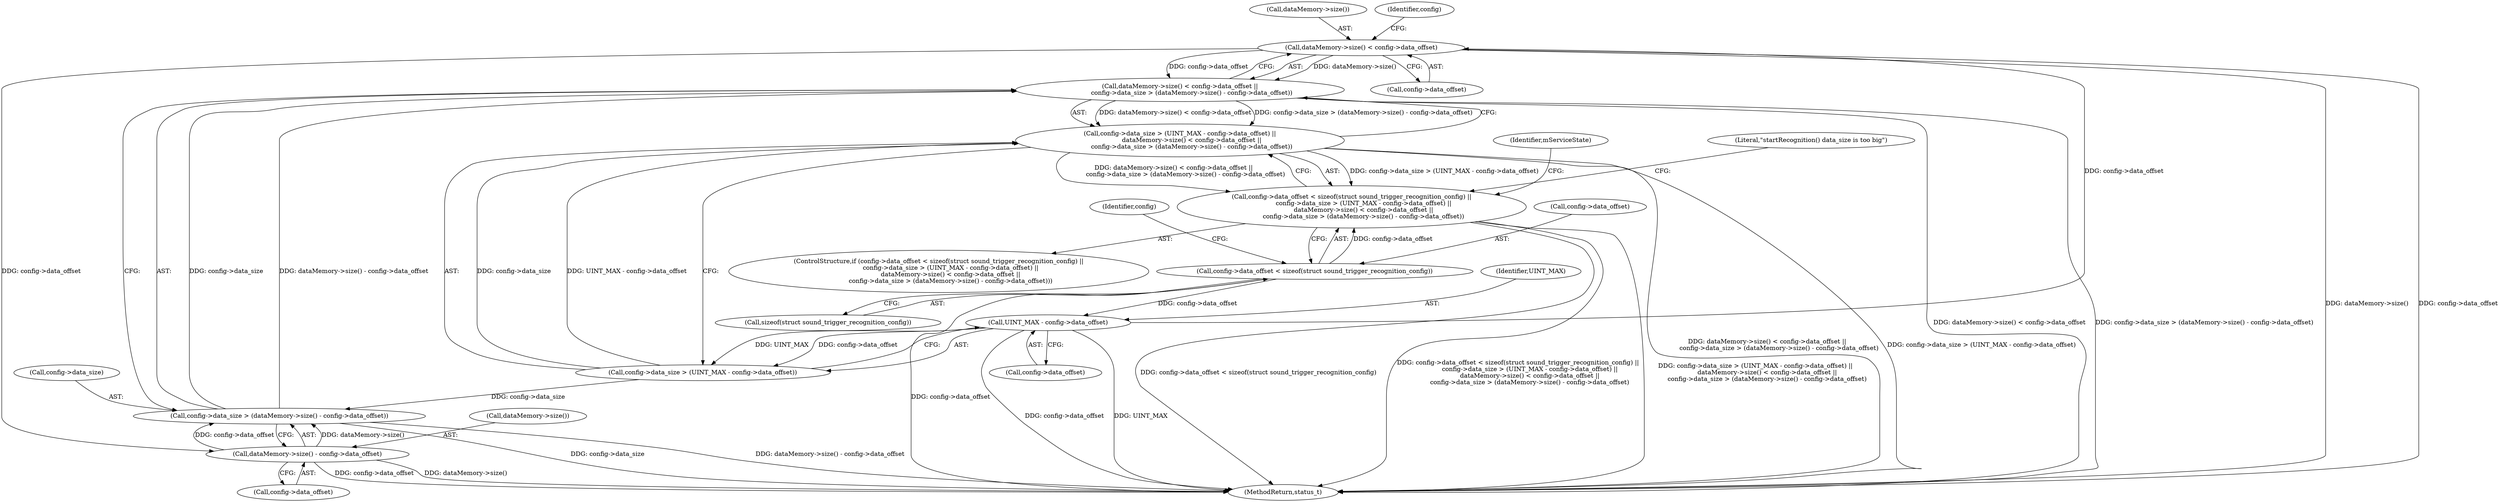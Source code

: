 digraph "0_Android_035cb12f392860113dce96116a5150e2fde6f0cc_0@pointer" {
"1000151" [label="(Call,dataMemory->size() < config->data_offset)"];
"1000145" [label="(Call,UINT_MAX - config->data_offset)"];
"1000134" [label="(Call,config->data_offset < sizeof(struct sound_trigger_recognition_config))"];
"1000150" [label="(Call,dataMemory->size() < config->data_offset ||\n            config->data_size > (dataMemory->size() - config->data_offset))"];
"1000140" [label="(Call,config->data_size > (UINT_MAX - config->data_offset) ||\n            dataMemory->size() < config->data_offset ||\n            config->data_size > (dataMemory->size() - config->data_offset))"];
"1000133" [label="(Call,config->data_offset < sizeof(struct sound_trigger_recognition_config) ||\n            config->data_size > (UINT_MAX - config->data_offset) ||\n            dataMemory->size() < config->data_offset ||\n            config->data_size > (dataMemory->size() - config->data_offset))"];
"1000160" [label="(Call,dataMemory->size() - config->data_offset)"];
"1000156" [label="(Call,config->data_size > (dataMemory->size() - config->data_offset))"];
"1000157" [label="(Call,config->data_size)"];
"1000141" [label="(Call,config->data_size > (UINT_MAX - config->data_offset))"];
"1000162" [label="(Call,config->data_offset)"];
"1000138" [label="(Call,sizeof(struct sound_trigger_recognition_config))"];
"1000140" [label="(Call,config->data_size > (UINT_MAX - config->data_offset) ||\n            dataMemory->size() < config->data_offset ||\n            config->data_size > (dataMemory->size() - config->data_offset))"];
"1000153" [label="(Call,config->data_offset)"];
"1000156" [label="(Call,config->data_size > (dataMemory->size() - config->data_offset))"];
"1000173" [label="(Identifier,mServiceState)"];
"1000161" [label="(Call,dataMemory->size())"];
"1000135" [label="(Call,config->data_offset)"];
"1000150" [label="(Call,dataMemory->size() < config->data_offset ||\n            config->data_size > (dataMemory->size() - config->data_offset))"];
"1000151" [label="(Call,dataMemory->size() < config->data_offset)"];
"1000147" [label="(Call,config->data_offset)"];
"1000160" [label="(Call,dataMemory->size() - config->data_offset)"];
"1000240" [label="(MethodReturn,status_t)"];
"1000133" [label="(Call,config->data_offset < sizeof(struct sound_trigger_recognition_config) ||\n            config->data_size > (UINT_MAX - config->data_offset) ||\n            dataMemory->size() < config->data_offset ||\n            config->data_size > (dataMemory->size() - config->data_offset))"];
"1000134" [label="(Call,config->data_offset < sizeof(struct sound_trigger_recognition_config))"];
"1000145" [label="(Call,UINT_MAX - config->data_offset)"];
"1000152" [label="(Call,dataMemory->size())"];
"1000132" [label="(ControlStructure,if (config->data_offset < sizeof(struct sound_trigger_recognition_config) ||\n            config->data_size > (UINT_MAX - config->data_offset) ||\n            dataMemory->size() < config->data_offset ||\n            config->data_size > (dataMemory->size() - config->data_offset)))"];
"1000158" [label="(Identifier,config)"];
"1000167" [label="(Literal,\"startRecognition() data_size is too big\")"];
"1000146" [label="(Identifier,UINT_MAX)"];
"1000143" [label="(Identifier,config)"];
"1000151" -> "1000150"  [label="AST: "];
"1000151" -> "1000153"  [label="CFG: "];
"1000152" -> "1000151"  [label="AST: "];
"1000153" -> "1000151"  [label="AST: "];
"1000158" -> "1000151"  [label="CFG: "];
"1000150" -> "1000151"  [label="CFG: "];
"1000151" -> "1000240"  [label="DDG: dataMemory->size()"];
"1000151" -> "1000240"  [label="DDG: config->data_offset"];
"1000151" -> "1000150"  [label="DDG: dataMemory->size()"];
"1000151" -> "1000150"  [label="DDG: config->data_offset"];
"1000145" -> "1000151"  [label="DDG: config->data_offset"];
"1000151" -> "1000160"  [label="DDG: config->data_offset"];
"1000145" -> "1000141"  [label="AST: "];
"1000145" -> "1000147"  [label="CFG: "];
"1000146" -> "1000145"  [label="AST: "];
"1000147" -> "1000145"  [label="AST: "];
"1000141" -> "1000145"  [label="CFG: "];
"1000145" -> "1000240"  [label="DDG: UINT_MAX"];
"1000145" -> "1000240"  [label="DDG: config->data_offset"];
"1000145" -> "1000141"  [label="DDG: UINT_MAX"];
"1000145" -> "1000141"  [label="DDG: config->data_offset"];
"1000134" -> "1000145"  [label="DDG: config->data_offset"];
"1000134" -> "1000133"  [label="AST: "];
"1000134" -> "1000138"  [label="CFG: "];
"1000135" -> "1000134"  [label="AST: "];
"1000138" -> "1000134"  [label="AST: "];
"1000143" -> "1000134"  [label="CFG: "];
"1000133" -> "1000134"  [label="CFG: "];
"1000134" -> "1000240"  [label="DDG: config->data_offset"];
"1000134" -> "1000133"  [label="DDG: config->data_offset"];
"1000150" -> "1000140"  [label="AST: "];
"1000150" -> "1000156"  [label="CFG: "];
"1000156" -> "1000150"  [label="AST: "];
"1000140" -> "1000150"  [label="CFG: "];
"1000150" -> "1000240"  [label="DDG: dataMemory->size() < config->data_offset"];
"1000150" -> "1000240"  [label="DDG: config->data_size > (dataMemory->size() - config->data_offset)"];
"1000150" -> "1000140"  [label="DDG: dataMemory->size() < config->data_offset"];
"1000150" -> "1000140"  [label="DDG: config->data_size > (dataMemory->size() - config->data_offset)"];
"1000156" -> "1000150"  [label="DDG: config->data_size"];
"1000156" -> "1000150"  [label="DDG: dataMemory->size() - config->data_offset"];
"1000140" -> "1000133"  [label="AST: "];
"1000140" -> "1000141"  [label="CFG: "];
"1000141" -> "1000140"  [label="AST: "];
"1000133" -> "1000140"  [label="CFG: "];
"1000140" -> "1000240"  [label="DDG: dataMemory->size() < config->data_offset ||\n            config->data_size > (dataMemory->size() - config->data_offset)"];
"1000140" -> "1000240"  [label="DDG: config->data_size > (UINT_MAX - config->data_offset)"];
"1000140" -> "1000133"  [label="DDG: config->data_size > (UINT_MAX - config->data_offset)"];
"1000140" -> "1000133"  [label="DDG: dataMemory->size() < config->data_offset ||\n            config->data_size > (dataMemory->size() - config->data_offset)"];
"1000141" -> "1000140"  [label="DDG: config->data_size"];
"1000141" -> "1000140"  [label="DDG: UINT_MAX - config->data_offset"];
"1000133" -> "1000132"  [label="AST: "];
"1000167" -> "1000133"  [label="CFG: "];
"1000173" -> "1000133"  [label="CFG: "];
"1000133" -> "1000240"  [label="DDG: config->data_size > (UINT_MAX - config->data_offset) ||\n            dataMemory->size() < config->data_offset ||\n            config->data_size > (dataMemory->size() - config->data_offset)"];
"1000133" -> "1000240"  [label="DDG: config->data_offset < sizeof(struct sound_trigger_recognition_config)"];
"1000133" -> "1000240"  [label="DDG: config->data_offset < sizeof(struct sound_trigger_recognition_config) ||\n            config->data_size > (UINT_MAX - config->data_offset) ||\n            dataMemory->size() < config->data_offset ||\n            config->data_size > (dataMemory->size() - config->data_offset)"];
"1000160" -> "1000156"  [label="AST: "];
"1000160" -> "1000162"  [label="CFG: "];
"1000161" -> "1000160"  [label="AST: "];
"1000162" -> "1000160"  [label="AST: "];
"1000156" -> "1000160"  [label="CFG: "];
"1000160" -> "1000240"  [label="DDG: config->data_offset"];
"1000160" -> "1000240"  [label="DDG: dataMemory->size()"];
"1000160" -> "1000156"  [label="DDG: dataMemory->size()"];
"1000160" -> "1000156"  [label="DDG: config->data_offset"];
"1000157" -> "1000156"  [label="AST: "];
"1000156" -> "1000240"  [label="DDG: config->data_size"];
"1000156" -> "1000240"  [label="DDG: dataMemory->size() - config->data_offset"];
"1000141" -> "1000156"  [label="DDG: config->data_size"];
}
